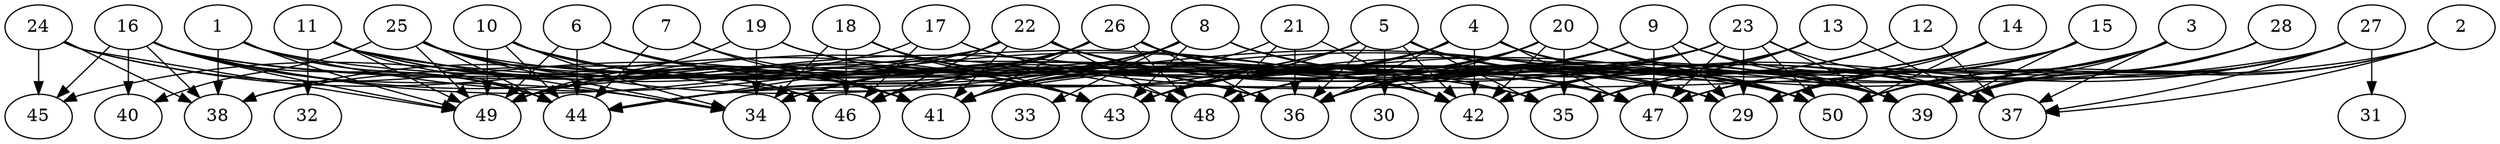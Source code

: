 // DAG automatically generated by daggen at Thu Oct  3 14:07:57 2019
// ./daggen --dot -n 50 --ccr 0.5 --fat 0.9 --regular 0.5 --density 0.5 --mindata 5242880 --maxdata 52428800 
digraph G {
  1 [size="25765888", alpha="0.04", expect_size="12882944"] 
  1 -> 38 [size ="12882944"]
  1 -> 42 [size ="12882944"]
  1 -> 44 [size ="12882944"]
  1 -> 47 [size ="12882944"]
  1 -> 49 [size ="12882944"]
  2 [size="82163712", alpha="0.01", expect_size="41081856"] 
  2 -> 37 [size ="41081856"]
  2 -> 39 [size ="41081856"]
  2 -> 41 [size ="41081856"]
  2 -> 50 [size ="41081856"]
  3 [size="81545216", alpha="0.01", expect_size="40772608"] 
  3 -> 36 [size ="40772608"]
  3 -> 37 [size ="40772608"]
  3 -> 39 [size ="40772608"]
  3 -> 43 [size ="40772608"]
  3 -> 47 [size ="40772608"]
  3 -> 50 [size ="40772608"]
  4 [size="19138560", alpha="0.18", expect_size="9569280"] 
  4 -> 34 [size ="9569280"]
  4 -> 36 [size ="9569280"]
  4 -> 37 [size ="9569280"]
  4 -> 41 [size ="9569280"]
  4 -> 42 [size ="9569280"]
  4 -> 43 [size ="9569280"]
  4 -> 47 [size ="9569280"]
  4 -> 50 [size ="9569280"]
  5 [size="27672576", alpha="0.05", expect_size="13836288"] 
  5 -> 29 [size ="13836288"]
  5 -> 30 [size ="13836288"]
  5 -> 35 [size ="13836288"]
  5 -> 36 [size ="13836288"]
  5 -> 39 [size ="13836288"]
  5 -> 41 [size ="13836288"]
  5 -> 42 [size ="13836288"]
  5 -> 43 [size ="13836288"]
  5 -> 44 [size ="13836288"]
  6 [size="92739584", alpha="0.19", expect_size="46369792"] 
  6 -> 41 [size ="46369792"]
  6 -> 42 [size ="46369792"]
  6 -> 43 [size ="46369792"]
  6 -> 44 [size ="46369792"]
  6 -> 49 [size ="46369792"]
  7 [size="46727168", alpha="0.13", expect_size="23363584"] 
  7 -> 41 [size ="23363584"]
  7 -> 43 [size ="23363584"]
  7 -> 44 [size ="23363584"]
  8 [size="98772992", alpha="0.12", expect_size="49386496"] 
  8 -> 33 [size ="49386496"]
  8 -> 37 [size ="49386496"]
  8 -> 41 [size ="49386496"]
  8 -> 43 [size ="49386496"]
  8 -> 44 [size ="49386496"]
  8 -> 47 [size ="49386496"]
  8 -> 49 [size ="49386496"]
  8 -> 50 [size ="49386496"]
  9 [size="83361792", alpha="0.07", expect_size="41680896"] 
  9 -> 29 [size ="41680896"]
  9 -> 34 [size ="41680896"]
  9 -> 37 [size ="41680896"]
  9 -> 39 [size ="41680896"]
  9 -> 47 [size ="41680896"]
  9 -> 48 [size ="41680896"]
  9 -> 49 [size ="41680896"]
  10 [size="77533184", alpha="0.14", expect_size="38766592"] 
  10 -> 29 [size ="38766592"]
  10 -> 34 [size ="38766592"]
  10 -> 36 [size ="38766592"]
  10 -> 44 [size ="38766592"]
  10 -> 46 [size ="38766592"]
  10 -> 49 [size ="38766592"]
  11 [size="75972608", alpha="0.19", expect_size="37986304"] 
  11 -> 32 [size ="37986304"]
  11 -> 34 [size ="37986304"]
  11 -> 41 [size ="37986304"]
  11 -> 43 [size ="37986304"]
  11 -> 44 [size ="37986304"]
  11 -> 49 [size ="37986304"]
  11 -> 50 [size ="37986304"]
  12 [size="95725568", alpha="0.08", expect_size="47862784"] 
  12 -> 36 [size ="47862784"]
  12 -> 37 [size ="47862784"]
  12 -> 42 [size ="47862784"]
  13 [size="98181120", alpha="0.09", expect_size="49090560"] 
  13 -> 35 [size ="49090560"]
  13 -> 37 [size ="49090560"]
  13 -> 42 [size ="49090560"]
  13 -> 43 [size ="49090560"]
  14 [size="101335040", alpha="0.16", expect_size="50667520"] 
  14 -> 29 [size ="50667520"]
  14 -> 35 [size ="50667520"]
  14 -> 36 [size ="50667520"]
  14 -> 42 [size ="50667520"]
  14 -> 50 [size ="50667520"]
  15 [size="93620224", alpha="0.09", expect_size="46810112"] 
  15 -> 29 [size ="46810112"]
  15 -> 35 [size ="46810112"]
  15 -> 39 [size ="46810112"]
  15 -> 44 [size ="46810112"]
  15 -> 47 [size ="46810112"]
  16 [size="23832576", alpha="0.14", expect_size="11916288"] 
  16 -> 29 [size ="11916288"]
  16 -> 34 [size ="11916288"]
  16 -> 35 [size ="11916288"]
  16 -> 36 [size ="11916288"]
  16 -> 38 [size ="11916288"]
  16 -> 40 [size ="11916288"]
  16 -> 42 [size ="11916288"]
  16 -> 44 [size ="11916288"]
  16 -> 45 [size ="11916288"]
  16 -> 49 [size ="11916288"]
  17 [size="20496384", alpha="0.19", expect_size="10248192"] 
  17 -> 35 [size ="10248192"]
  17 -> 45 [size ="10248192"]
  17 -> 46 [size ="10248192"]
  17 -> 47 [size ="10248192"]
  18 [size="82464768", alpha="0.03", expect_size="41232384"] 
  18 -> 34 [size ="41232384"]
  18 -> 36 [size ="41232384"]
  18 -> 43 [size ="41232384"]
  18 -> 46 [size ="41232384"]
  18 -> 48 [size ="41232384"]
  19 [size="43290624", alpha="0.16", expect_size="21645312"] 
  19 -> 34 [size ="21645312"]
  19 -> 36 [size ="21645312"]
  19 -> 49 [size ="21645312"]
  19 -> 50 [size ="21645312"]
  20 [size="74747904", alpha="0.01", expect_size="37373952"] 
  20 -> 35 [size ="37373952"]
  20 -> 36 [size ="37373952"]
  20 -> 39 [size ="37373952"]
  20 -> 41 [size ="37373952"]
  20 -> 42 [size ="37373952"]
  20 -> 43 [size ="37373952"]
  20 -> 48 [size ="37373952"]
  20 -> 50 [size ="37373952"]
  21 [size="46737408", alpha="0.08", expect_size="23368704"] 
  21 -> 36 [size ="23368704"]
  21 -> 41 [size ="23368704"]
  21 -> 42 [size ="23368704"]
  21 -> 48 [size ="23368704"]
  22 [size="41248768", alpha="0.11", expect_size="20624384"] 
  22 -> 38 [size ="20624384"]
  22 -> 39 [size ="20624384"]
  22 -> 41 [size ="20624384"]
  22 -> 42 [size ="20624384"]
  22 -> 44 [size ="20624384"]
  22 -> 46 [size ="20624384"]
  22 -> 48 [size ="20624384"]
  22 -> 50 [size ="20624384"]
  23 [size="80379904", alpha="0.08", expect_size="40189952"] 
  23 -> 29 [size ="40189952"]
  23 -> 36 [size ="40189952"]
  23 -> 37 [size ="40189952"]
  23 -> 38 [size ="40189952"]
  23 -> 39 [size ="40189952"]
  23 -> 43 [size ="40189952"]
  23 -> 46 [size ="40189952"]
  23 -> 47 [size ="40189952"]
  23 -> 50 [size ="40189952"]
  24 [size="30251008", alpha="0.08", expect_size="15125504"] 
  24 -> 38 [size ="15125504"]
  24 -> 41 [size ="15125504"]
  24 -> 43 [size ="15125504"]
  24 -> 45 [size ="15125504"]
  24 -> 49 [size ="15125504"]
  25 [size="12630016", alpha="0.11", expect_size="6315008"] 
  25 -> 29 [size ="6315008"]
  25 -> 34 [size ="6315008"]
  25 -> 39 [size ="6315008"]
  25 -> 40 [size ="6315008"]
  25 -> 43 [size ="6315008"]
  25 -> 44 [size ="6315008"]
  25 -> 46 [size ="6315008"]
  25 -> 49 [size ="6315008"]
  26 [size="55836672", alpha="0.11", expect_size="27918336"] 
  26 -> 34 [size ="27918336"]
  26 -> 36 [size ="27918336"]
  26 -> 39 [size ="27918336"]
  26 -> 41 [size ="27918336"]
  26 -> 42 [size ="27918336"]
  26 -> 46 [size ="27918336"]
  26 -> 47 [size ="27918336"]
  26 -> 48 [size ="27918336"]
  26 -> 49 [size ="27918336"]
  27 [size="27660288", alpha="0.19", expect_size="13830144"] 
  27 -> 29 [size ="13830144"]
  27 -> 31 [size ="13830144"]
  27 -> 37 [size ="13830144"]
  27 -> 39 [size ="13830144"]
  27 -> 42 [size ="13830144"]
  27 -> 49 [size ="13830144"]
  27 -> 50 [size ="13830144"]
  28 [size="21673984", alpha="0.06", expect_size="10836992"] 
  28 -> 29 [size ="10836992"]
  28 -> 39 [size ="10836992"]
  28 -> 42 [size ="10836992"]
  28 -> 47 [size ="10836992"]
  29 [size="33492992", alpha="0.09", expect_size="16746496"] 
  30 [size="16633856", alpha="0.05", expect_size="8316928"] 
  31 [size="19310592", alpha="0.16", expect_size="9655296"] 
  32 [size="56805376", alpha="0.04", expect_size="28402688"] 
  33 [size="12052480", alpha="0.11", expect_size="6026240"] 
  34 [size="50485248", alpha="0.18", expect_size="25242624"] 
  35 [size="86384640", alpha="0.02", expect_size="43192320"] 
  36 [size="42565632", alpha="0.09", expect_size="21282816"] 
  37 [size="95653888", alpha="0.18", expect_size="47826944"] 
  38 [size="93151232", alpha="0.02", expect_size="46575616"] 
  39 [size="28971008", alpha="0.13", expect_size="14485504"] 
  40 [size="70365184", alpha="0.18", expect_size="35182592"] 
  41 [size="95635456", alpha="0.10", expect_size="47817728"] 
  42 [size="75896832", alpha="0.09", expect_size="37948416"] 
  43 [size="96395264", alpha="0.03", expect_size="48197632"] 
  44 [size="56080384", alpha="0.01", expect_size="28040192"] 
  45 [size="45803520", alpha="0.19", expect_size="22901760"] 
  46 [size="54327296", alpha="0.07", expect_size="27163648"] 
  47 [size="95004672", alpha="0.19", expect_size="47502336"] 
  48 [size="83472384", alpha="0.13", expect_size="41736192"] 
  49 [size="91713536", alpha="0.12", expect_size="45856768"] 
  50 [size="58159104", alpha="0.12", expect_size="29079552"] 
}
